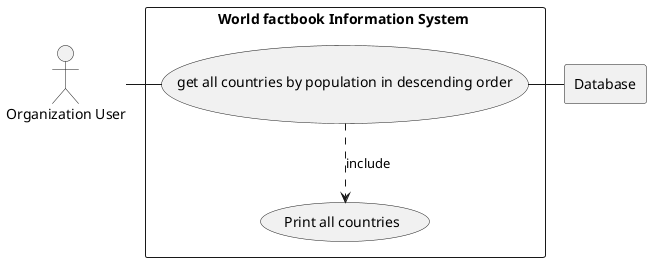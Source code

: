 @startuml

actor user as "Organization User"

rectangle Database

rectangle "World factbook Information System " {
   usecase UC4 as "get all countries by population in descending order"

    usecase UCa as "Print all countries"

    user - UC4
    UC4 ..> UCa : include
    UC4 - Database
}

@enduml